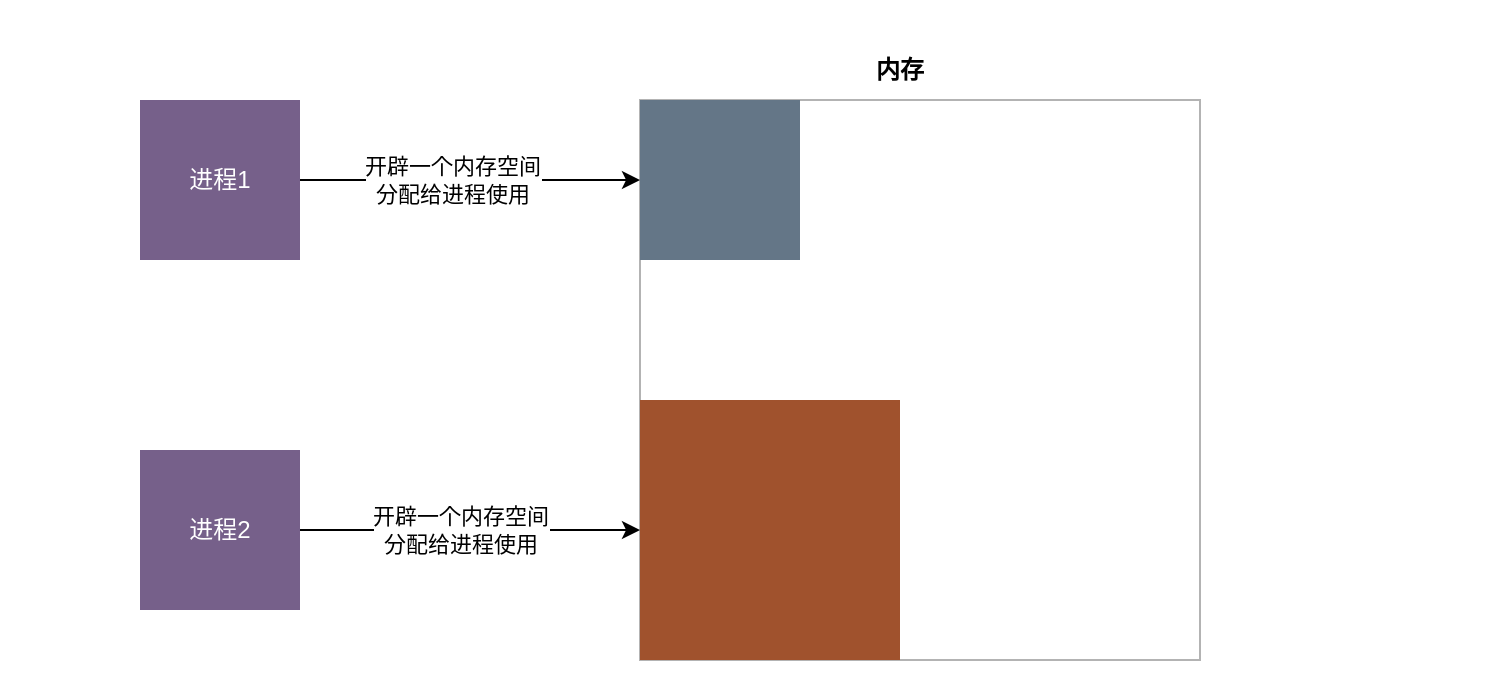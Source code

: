<mxfile>
    <diagram id="ilcsWo_tiV0paUMdlcAV" name="第 1 页">
        <mxGraphModel dx="278" dy="522" grid="1" gridSize="10" guides="1" tooltips="1" connect="1" arrows="1" fold="1" page="1" pageScale="1" pageWidth="827" pageHeight="1169" background="#ffffff" math="0" shadow="0">
            <root>
                <mxCell id="0"/>
                <mxCell id="1" parent="0"/>
                <mxCell id="16" value="" style="rounded=0;whiteSpace=wrap;html=1;labelBackgroundColor=#FFFFFF;strokeColor=none;fontColor=#000000;fillColor=#FFFFFF;" vertex="1" parent="1">
                    <mxGeometry x="50" y="50" width="750" height="349" as="geometry"/>
                </mxCell>
                <mxCell id="2" value="" style="whiteSpace=wrap;html=1;aspect=fixed;fillColor=none;strokeColor=#B3B3B3;" vertex="1" parent="1">
                    <mxGeometry x="370" y="100" width="280" height="280" as="geometry"/>
                </mxCell>
                <mxCell id="6" style="edgeStyle=none;html=1;entryX=0;entryY=0.5;entryDx=0;entryDy=0;strokeColor=#000000;" edge="1" parent="1" source="3" target="5">
                    <mxGeometry relative="1" as="geometry"/>
                </mxCell>
                <mxCell id="8" value="开辟一个内存空间&lt;br&gt;分配给进程使用" style="edgeLabel;html=1;align=center;verticalAlign=middle;resizable=0;points=[];labelBackgroundColor=#FFFFFF;fontColor=#000000;" vertex="1" connectable="0" parent="6">
                    <mxGeometry x="0.279" y="-4" relative="1" as="geometry">
                        <mxPoint x="-33" y="-4" as="offset"/>
                    </mxGeometry>
                </mxCell>
                <mxCell id="3" value="进程1" style="whiteSpace=wrap;html=1;aspect=fixed;fillColor=#76608a;fontColor=#ffffff;strokeColor=none;" vertex="1" parent="1">
                    <mxGeometry x="120" y="100" width="80" height="80" as="geometry"/>
                </mxCell>
                <mxCell id="4" value="内存" style="rounded=0;whiteSpace=wrap;html=1;strokeColor=none;fillColor=none;fontColor=#000000;fontStyle=1" vertex="1" parent="1">
                    <mxGeometry x="440" y="70" width="120" height="30" as="geometry"/>
                </mxCell>
                <mxCell id="5" value="" style="whiteSpace=wrap;html=1;aspect=fixed;fillColor=#647687;fontColor=#ffffff;strokeColor=none;" vertex="1" parent="1">
                    <mxGeometry x="370" y="100" width="80" height="80" as="geometry"/>
                </mxCell>
                <mxCell id="11" style="edgeStyle=none;html=1;strokeColor=#000000;" edge="1" parent="1" source="9" target="10">
                    <mxGeometry relative="1" as="geometry"/>
                </mxCell>
                <mxCell id="12" value="开辟一个内存空间&lt;br&gt;分配给进程使用" style="edgeLabel;html=1;align=center;verticalAlign=middle;resizable=0;points=[];labelBackgroundColor=#FFFFFF;fontColor=#000000;" vertex="1" connectable="0" parent="11">
                    <mxGeometry x="0.294" y="-4" relative="1" as="geometry">
                        <mxPoint x="-30" y="-4" as="offset"/>
                    </mxGeometry>
                </mxCell>
                <mxCell id="9" value="进程2" style="whiteSpace=wrap;html=1;aspect=fixed;fillColor=#76608a;fontColor=#ffffff;strokeColor=none;" vertex="1" parent="1">
                    <mxGeometry x="120" y="275" width="80" height="80" as="geometry"/>
                </mxCell>
                <mxCell id="10" value="" style="whiteSpace=wrap;html=1;aspect=fixed;fillColor=#a0522d;fontColor=#ffffff;strokeColor=none;" vertex="1" parent="1">
                    <mxGeometry x="370" y="250" width="130" height="130" as="geometry"/>
                </mxCell>
            </root>
        </mxGraphModel>
    </diagram>
</mxfile>